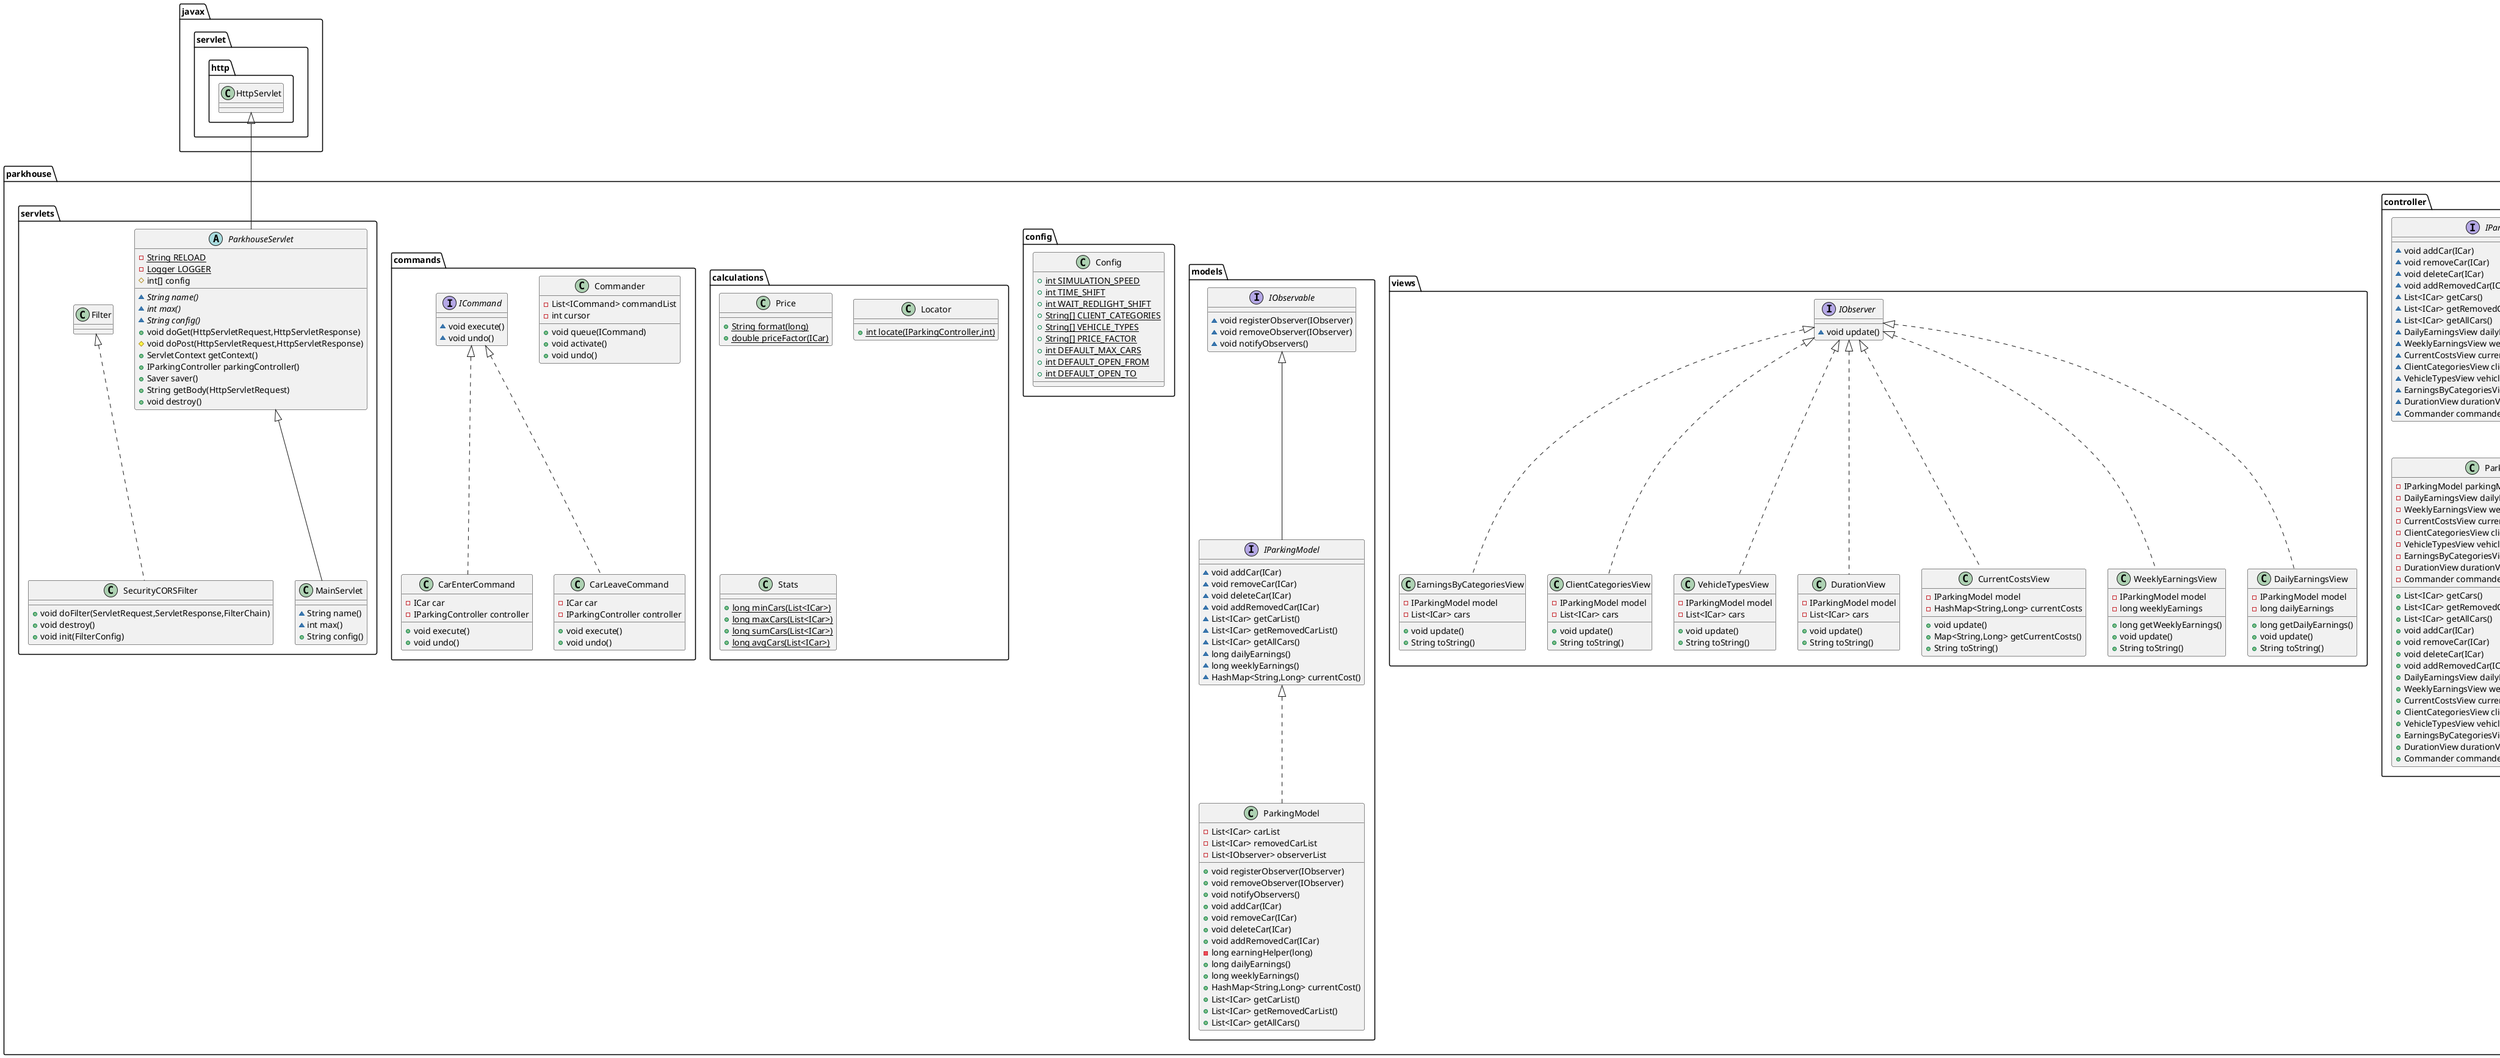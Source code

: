 
@startuml
class parkhouse.util.Saver {
- {static} Logger LOGGER
- String name
- boolean init
- boolean initConfig
+ boolean init()
+ boolean initConfig()
+ void saveCars(IParkingController)
+ void loadCars(IParkingController)
+ void saveConfig(int[])
+ int[] loadConfig()
}
interface parkhouse.car.ICar {
~ int nr()
~ int space()
~ long timer()
~ long begin()
~ long end()
~ long duration()
~ long price()
~ String ticket()
~ String color()
~ String category()
~ String type()
~ String license()
~ boolean gone()
~ void setSpace(int)
~ void updateParams(String[])
}
class parkhouse.util.Finder {
+ {static} ICar findCar(Iterable<ICar>,Function<ICar,Object>,Object)
}
class parkhouse.controller.ParkingController {
- IParkingModel parkingModel
- DailyEarningsView dailyEarningsView
- WeeklyEarningsView weeklyEarningsView
- CurrentCostsView currentCostsView
- ClientCategoriesView clientCategoriesView
- VehicleTypesView vehicleTypesView
- EarningsByCategoriesView earningsByCategoriesView
- DurationView durationView
- Commander commander
+ List<ICar> getCars()
+ List<ICar> getRemovedCars()
+ List<ICar> getAllCars()
+ void addCar(ICar)
+ void removeCar(ICar)
+ void deleteCar(ICar)
+ void addRemovedCar(ICar)
+ DailyEarningsView dailyEarningsView()
+ WeeklyEarningsView weeklyEarningsView()
+ CurrentCostsView currentCostView()
+ ClientCategoriesView clientCategoriesView()
+ VehicleTypesView vehicleTypeView()
+ EarningsByCategoriesView earningsByCategoriesView()
+ DurationView durationView()
+ Commander commander()
}
class parkhouse.views.EarningsByCategoriesView {
- IParkingModel model
- List<ICar> cars
+ void update()
+ String toString()
}
interface parkhouse.models.IParkingModel {
~ void addCar(ICar)
~ void removeCar(ICar)
~ void deleteCar(ICar)
~ void addRemovedCar(ICar)
~ List<ICar> getCarList()
~ List<ICar> getRemovedCarList()
~ List<ICar> getAllCars()
~ long dailyEarnings()
~ long weeklyEarnings()
~ HashMap<String,Long> currentCost()
}
class parkhouse.config.Config {
+ {static} int SIMULATION_SPEED
+ {static} int TIME_SHIFT
+ {static} int WAIT_REDLIGHT_SHIFT
+ {static} String[] CLIENT_CATEGORIES
+ {static} String[] VEHICLE_TYPES
+ {static} String[] PRICE_FACTOR
+ {static} int DEFAULT_MAX_CARS
+ {static} int DEFAULT_OPEN_FROM
+ {static} int DEFAULT_OPEN_TO
}
class parkhouse.car.Car {
- String[] params
+ int nr()
+ int space()
+ long timer()
+ long begin()
+ long end()
+ long duration()
+ long price()
+ String ticket()
+ String color()
+ String category()
+ String type()
+ String license()
+ boolean gone()
+ void updateParams(String[])
+ void setSpace(int)
+ String toString()
}
interface parkhouse.models.IObservable {
~ void registerObserver(IObserver)
~ void removeObserver(IObserver)
~ void notifyObservers()
}
class parkhouse.calculations.Price {
+ {static} String format(long)
+ {static} double priceFactor(ICar)
}
class parkhouse.models.ParkingModel {
- List<ICar> carList
- List<ICar> removedCarList
- List<IObserver> observerList
+ void registerObserver(IObserver)
+ void removeObserver(IObserver)
+ void notifyObservers()
+ void addCar(ICar)
+ void removeCar(ICar)
+ void deleteCar(ICar)
+ void addRemovedCar(ICar)
- long earningHelper(long)
+ long dailyEarnings()
+ long weeklyEarnings()
+ HashMap<String,Long> currentCost()
+ List<ICar> getCarList()
+ List<ICar> getRemovedCarList()
+ List<ICar> getAllCars()
}
class parkhouse.commands.Commander {
- List<ICommand> commandList
- int cursor
+ void queue(ICommand)
+ void activate()
+ void undo()
}
class parkhouse.views.ClientCategoriesView {
- IParkingModel model
- List<ICar> cars
+ void update()
+ String toString()
}
class parkhouse.security.SanitizedCar {
+ String ticket()
+ String color()
+ String category()
+ String type()
+ String license()
+ String toString()
}
class parkhouse.servlets.SecurityCORSFilter {
+ void doFilter(ServletRequest,ServletResponse,FilterChain)
+ void destroy()
+ void init(FilterConfig)
}
class parkhouse.views.VehicleTypesView {
- IParkingModel model
- List<ICar> cars
+ void update()
+ String toString()
}
interface parkhouse.views.IObserver {
~ void update()
}
class parkhouse.calculations.Locator {
+ {static} int locate(IParkingController,int)
}
class parkhouse.util.Time {
+ {static} long INSTANCE_START_DATE
+ {static} long MILLISECONDS_PER_DAY
+ {static} long MILLISECONDS_PER_WEEK
+ {static} long diff(long,long)
+ {static} long now()
+ {static} long simTime(long)
+ {static} long simNow()
}
interface parkhouse.commands.ICommand {
~ void execute()
~ void undo()
}
class parkhouse.util.Jsonify {
+ {static} JsonArray carsAsJsonArray(List<ICar>,Function<ICar,Object>)
+ {static} JsonObject carsCount(List<ICar>,Function<ICar,Object>)
+ {static} JsonObject plot(JsonArray,JsonArray,String,String)
+ {static} JsonArray getKeys(JsonObject)
+ {static} JsonArray getValues(JsonObject)
}
class parkhouse.views.DurationView {
- IParkingModel model
- List<ICar> cars
+ void update()
+ String toString()
}
class parkhouse.commands.CarEnterCommand {
- ICar car
- IParkingController controller
+ void execute()
+ void undo()
}
class parkhouse.calculations.Stats {
+ {static} long minCars(List<ICar>)
+ {static} long maxCars(List<ICar>)
+ {static} long sumCars(List<ICar>)
+ {static} long avgCars(List<ICar>)
}
class parkhouse.util.Tableize {
+ {static} String table(String[],String[][])
}
class parkhouse.car.CarTypes {
- {static} Map<String,CarTypes> types
- double factor
+ {static} CarTypes getInstance(String)
+ double getFactor()
+ void setFactor(double)
}
class parkhouse.servlets.MainServlet {
~ String name()
~ int max()
+ String config()
}
class parkhouse.commands.CarLeaveCommand {
- ICar car
- IParkingController controller
+ void execute()
+ void undo()
}
abstract class parkhouse.servlets.ParkhouseServlet {
- {static} String RELOAD
- {static} Logger LOGGER
# int[] config
~ {abstract}String name()
~ {abstract}int max()
~ {abstract}String config()
+ void doGet(HttpServletRequest,HttpServletResponse)
# void doPost(HttpServletRequest,HttpServletResponse)
+ ServletContext getContext()
+ IParkingController parkingController()
+ Saver saver()
+ String getBody(HttpServletRequest)
+ void destroy()
}
class parkhouse.views.CurrentCostsView {
- IParkingModel model
- HashMap<String,Long> currentCosts
+ void update()
+ Map<String,Long> getCurrentCosts()
+ String toString()
}
interface parkhouse.controller.IParkingController {
~ void addCar(ICar)
~ void removeCar(ICar)
~ void deleteCar(ICar)
~ void addRemovedCar(ICar)
~ List<ICar> getCars()
~ List<ICar> getRemovedCars()
~ List<ICar> getAllCars()
~ DailyEarningsView dailyEarningsView()
~ WeeklyEarningsView weeklyEarningsView()
~ CurrentCostsView currentCostView()
~ ClientCategoriesView clientCategoriesView()
~ VehicleTypesView vehicleTypeView()
~ EarningsByCategoriesView earningsByCategoriesView()
~ DurationView durationView()
~ Commander commander()
}
class parkhouse.views.WeeklyEarningsView {
- IParkingModel model
- long weeklyEarnings
+ long getWeeklyEarnings()
+ void update()
+ String toString()
}
abstract class parkhouse.car.CarDecorator {
- ICar car
+ int nr()
+ int space()
+ long timer()
+ long begin()
+ long end()
+ long duration()
+ long price()
+ String ticket()
+ String color()
+ String category()
+ String type()
+ String license()
+ boolean gone()
+ void setSpace(int)
+ void updateParams(String[])
+ String toString()
}
class parkhouse.views.DailyEarningsView {
- IParkingModel model
- long dailyEarnings
+ long getDailyEarnings()
+ void update()
+ String toString()
}


parkhouse.controller.IParkingController <|.. parkhouse.controller.ParkingController
parkhouse.views.IObserver <|.. parkhouse.views.EarningsByCategoriesView
parkhouse.models.IObservable <|-- parkhouse.models.IParkingModel
parkhouse.car.ICar <|.. parkhouse.car.Car
parkhouse.models.IParkingModel <|.. parkhouse.models.ParkingModel
parkhouse.views.IObserver <|.. parkhouse.views.ClientCategoriesView
parkhouse.car.CarDecorator <|-- parkhouse.security.SanitizedCar
parkhouse.servlets.Filter <|.. parkhouse.servlets.SecurityCORSFilter
parkhouse.views.IObserver <|.. parkhouse.views.VehicleTypesView
parkhouse.views.IObserver <|.. parkhouse.views.DurationView
parkhouse.commands.ICommand <|.. parkhouse.commands.CarEnterCommand
parkhouse.servlets.ParkhouseServlet <|-- parkhouse.servlets.MainServlet
parkhouse.commands.ICommand <|.. parkhouse.commands.CarLeaveCommand
javax.servlet.http.HttpServlet <|-- parkhouse.servlets.ParkhouseServlet
parkhouse.views.IObserver <|.. parkhouse.views.CurrentCostsView
parkhouse.views.IObserver <|.. parkhouse.views.WeeklyEarningsView
parkhouse.car.ICar <|.. parkhouse.car.CarDecorator
parkhouse.views.IObserver <|.. parkhouse.views.DailyEarningsView
@enduml